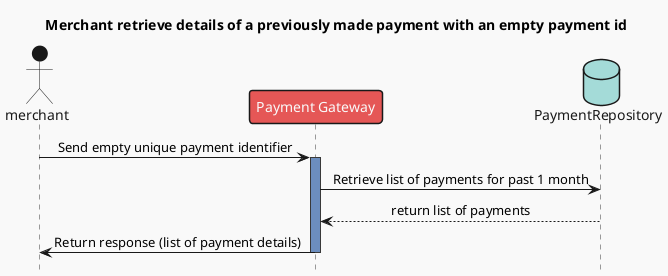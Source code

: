 @startuml
!theme mars

title Merchant retrieve details of a previously made payment with an empty payment id
skinparam sequenceMessageAlign center
hide footbox
actor merchant

participant "Payment Gateway" as PaymentGateway
database PaymentRepository

merchant -> PaymentGateway : Send empty unique payment identifier
activate PaymentGateway #6C8EBF
PaymentGateway -> PaymentRepository : Retrieve list of payments for past 1 month
PaymentGateway <-- PaymentRepository :  return list of payments
PaymentGateway -> merchant : Return response (list of payment details)
deactivate PaymentGateway

@enduml